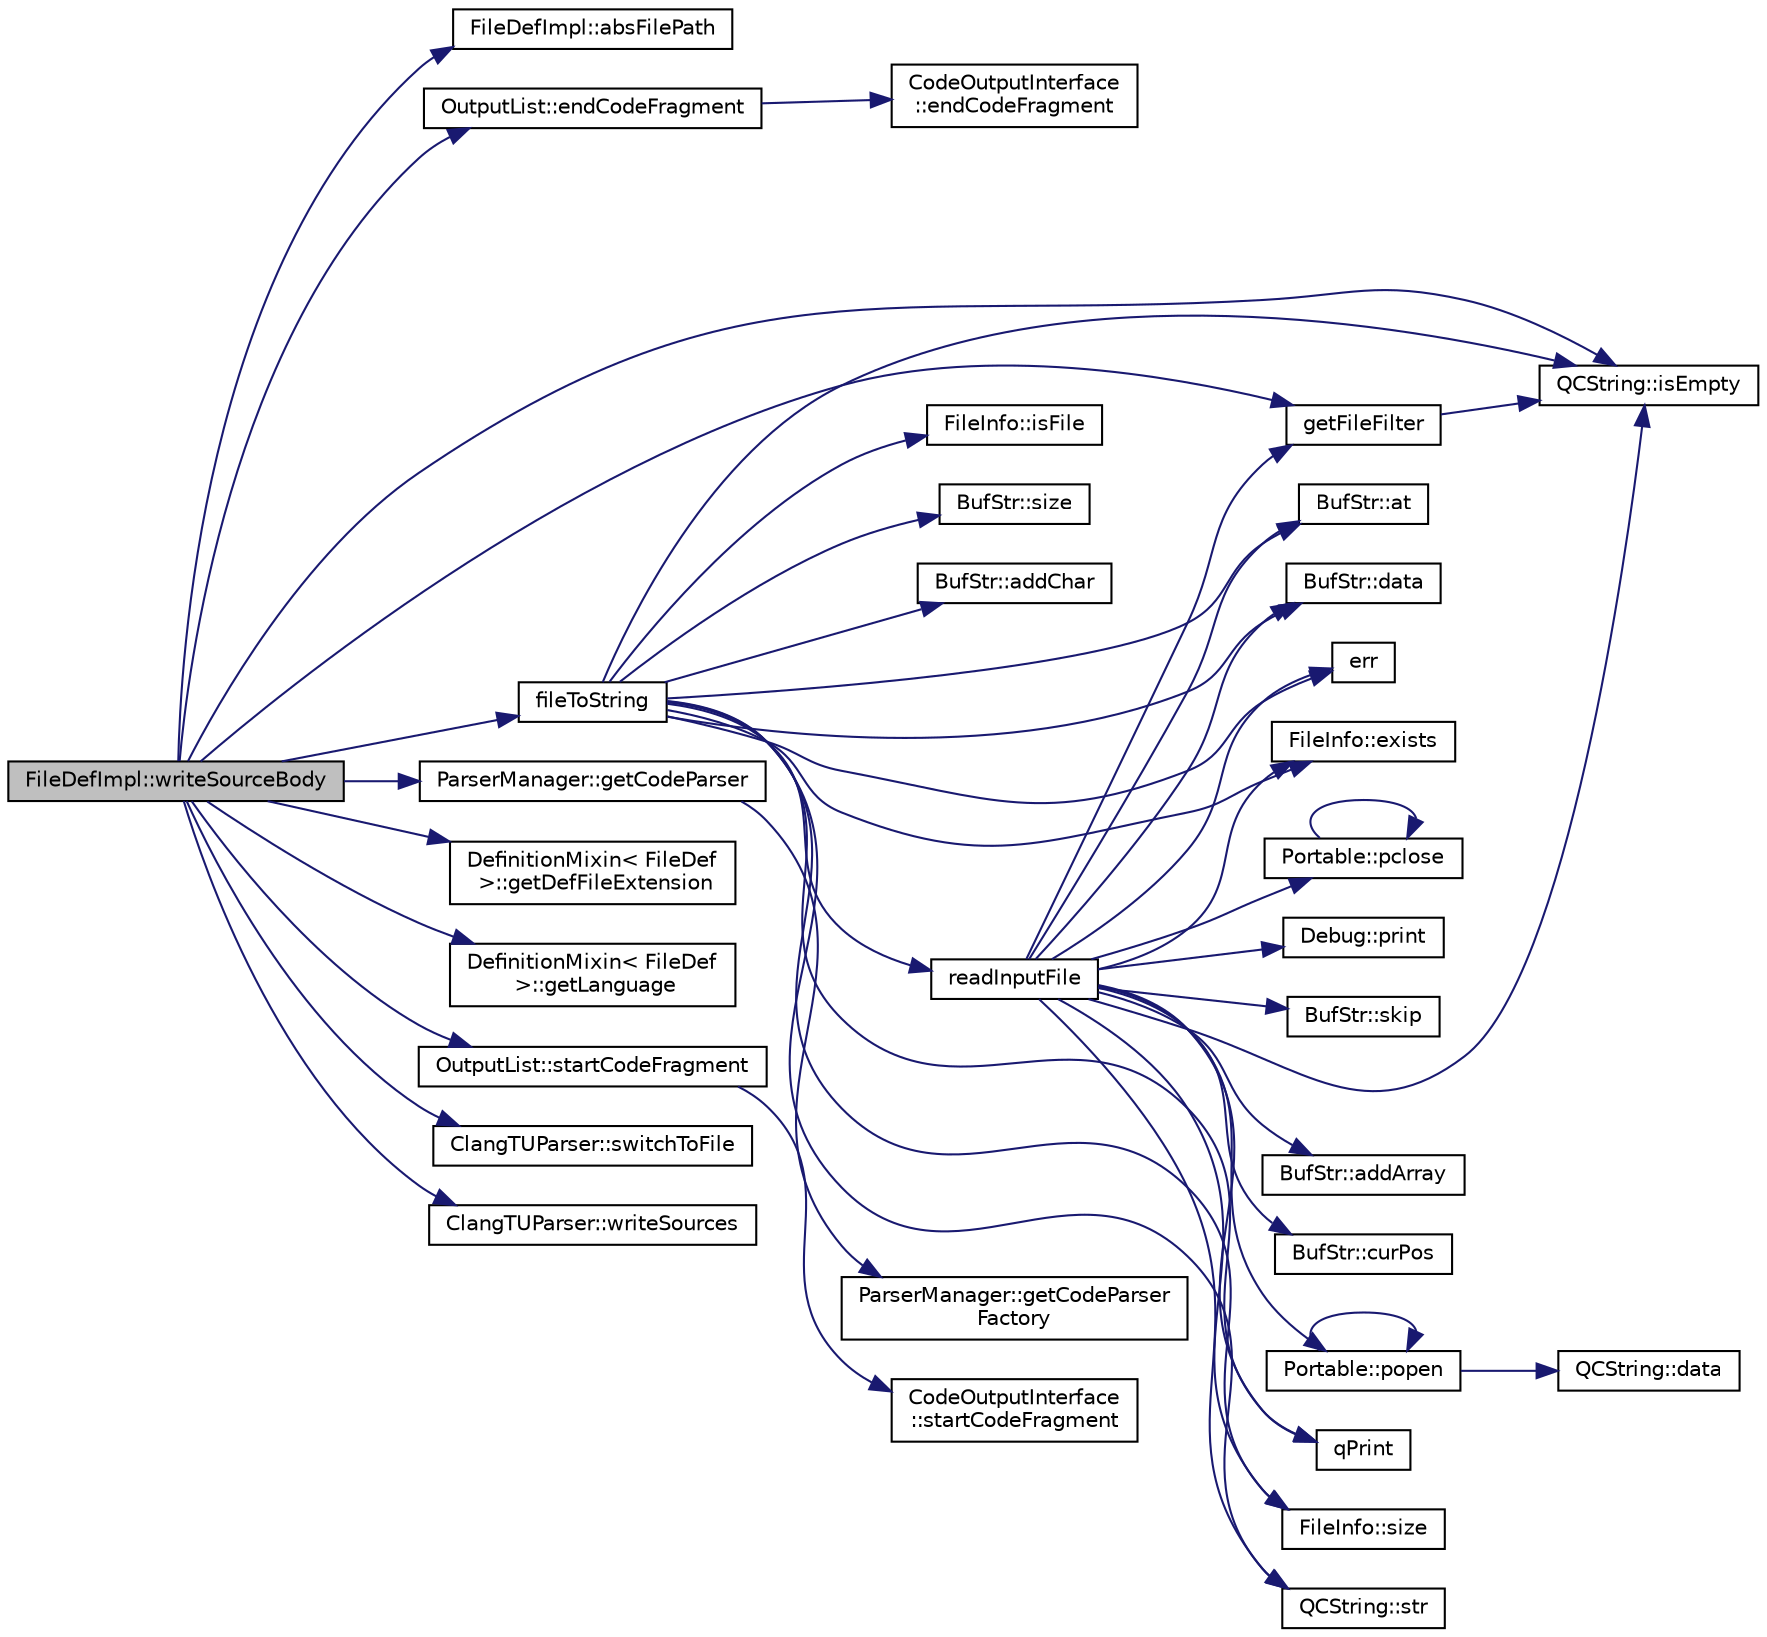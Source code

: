 digraph "FileDefImpl::writeSourceBody"
{
 // LATEX_PDF_SIZE
  edge [fontname="Helvetica",fontsize="10",labelfontname="Helvetica",labelfontsize="10"];
  node [fontname="Helvetica",fontsize="10",shape=record];
  rankdir="LR";
  Node1 [label="FileDefImpl::writeSourceBody",height=0.2,width=0.4,color="black", fillcolor="grey75", style="filled", fontcolor="black",tooltip=" "];
  Node1 -> Node2 [color="midnightblue",fontsize="10",style="solid"];
  Node2 [label="FileDefImpl::absFilePath",height=0.2,width=0.4,color="black", fillcolor="white", style="filled",URL="$classFileDefImpl.html#a6270f349b4f37f2106838ef9e463acb0",tooltip=" "];
  Node1 -> Node3 [color="midnightblue",fontsize="10",style="solid"];
  Node3 [label="OutputList::endCodeFragment",height=0.2,width=0.4,color="black", fillcolor="white", style="filled",URL="$classOutputList.html#a66e38ea1b9e69c4c61f878cabe93f644",tooltip=" "];
  Node3 -> Node4 [color="midnightblue",fontsize="10",style="solid"];
  Node4 [label="CodeOutputInterface\l::endCodeFragment",height=0.2,width=0.4,color="black", fillcolor="white", style="filled",URL="$classCodeOutputInterface.html#ac9647197ce79f900eacb4c9330728796",tooltip=" "];
  Node1 -> Node5 [color="midnightblue",fontsize="10",style="solid"];
  Node5 [label="fileToString",height=0.2,width=0.4,color="black", fillcolor="white", style="filled",URL="$util_8cpp.html#a71d0079fa5936a41b6ff2d1ca5eb5480",tooltip=" "];
  Node5 -> Node6 [color="midnightblue",fontsize="10",style="solid"];
  Node6 [label="BufStr::addChar",height=0.2,width=0.4,color="black", fillcolor="white", style="filled",URL="$classBufStr.html#a36ec062edea86b33b794eeab37f32b1c",tooltip=" "];
  Node5 -> Node7 [color="midnightblue",fontsize="10",style="solid"];
  Node7 [label="BufStr::at",height=0.2,width=0.4,color="black", fillcolor="white", style="filled",URL="$classBufStr.html#a9e4d9a1bd1d8f92d3994aff224ebaaf8",tooltip=" "];
  Node5 -> Node8 [color="midnightblue",fontsize="10",style="solid"];
  Node8 [label="BufStr::data",height=0.2,width=0.4,color="black", fillcolor="white", style="filled",URL="$classBufStr.html#a38f1315046acdef23cab4dc53c6eda2b",tooltip=" "];
  Node5 -> Node9 [color="midnightblue",fontsize="10",style="solid"];
  Node9 [label="err",height=0.2,width=0.4,color="black", fillcolor="white", style="filled",URL="$message_8cpp.html#aede5746344fdce99647541101eaa7f06",tooltip=" "];
  Node5 -> Node10 [color="midnightblue",fontsize="10",style="solid"];
  Node10 [label="FileInfo::exists",height=0.2,width=0.4,color="black", fillcolor="white", style="filled",URL="$classFileInfo.html#a47d49db8cb8797153885c4d5b7b0911f",tooltip=" "];
  Node5 -> Node11 [color="midnightblue",fontsize="10",style="solid"];
  Node11 [label="QCString::isEmpty",height=0.2,width=0.4,color="black", fillcolor="white", style="filled",URL="$classQCString.html#a621c4090d69ad7d05ef8e5234376c3d8",tooltip=" "];
  Node5 -> Node12 [color="midnightblue",fontsize="10",style="solid"];
  Node12 [label="FileInfo::isFile",height=0.2,width=0.4,color="black", fillcolor="white", style="filled",URL="$classFileInfo.html#ab7840bb4fca4b3d9938c1b3f0e1352ef",tooltip=" "];
  Node5 -> Node13 [color="midnightblue",fontsize="10",style="solid"];
  Node13 [label="qPrint",height=0.2,width=0.4,color="black", fillcolor="white", style="filled",URL="$qcstring_8h.html#a9851ebb5ae2f65b4d2b1d08421edbfd2",tooltip=" "];
  Node5 -> Node14 [color="midnightblue",fontsize="10",style="solid"];
  Node14 [label="readInputFile",height=0.2,width=0.4,color="black", fillcolor="white", style="filled",URL="$util_8cpp.html#a072282000f8267019c6fa91b63b359c9",tooltip="read a file name fileName and optionally filter and transcode it"];
  Node14 -> Node15 [color="midnightblue",fontsize="10",style="solid"];
  Node15 [label="BufStr::addArray",height=0.2,width=0.4,color="black", fillcolor="white", style="filled",URL="$classBufStr.html#a1b51ff3c6cd8c69cd32992570ef109d4",tooltip=" "];
  Node14 -> Node7 [color="midnightblue",fontsize="10",style="solid"];
  Node14 -> Node16 [color="midnightblue",fontsize="10",style="solid"];
  Node16 [label="BufStr::curPos",height=0.2,width=0.4,color="black", fillcolor="white", style="filled",URL="$classBufStr.html#a3d71cf69bfeaa8fa67bc3b85c41c3723",tooltip=" "];
  Node14 -> Node8 [color="midnightblue",fontsize="10",style="solid"];
  Node14 -> Node9 [color="midnightblue",fontsize="10",style="solid"];
  Node14 -> Node10 [color="midnightblue",fontsize="10",style="solid"];
  Node14 -> Node17 [color="midnightblue",fontsize="10",style="solid"];
  Node17 [label="getFileFilter",height=0.2,width=0.4,color="black", fillcolor="white", style="filled",URL="$util_8cpp.html#ad4426e053bb11589c58bd5c6828817e2",tooltip=" "];
  Node17 -> Node11 [color="midnightblue",fontsize="10",style="solid"];
  Node14 -> Node11 [color="midnightblue",fontsize="10",style="solid"];
  Node14 -> Node18 [color="midnightblue",fontsize="10",style="solid"];
  Node18 [label="Portable::pclose",height=0.2,width=0.4,color="black", fillcolor="white", style="filled",URL="$namespacePortable.html#a6cde8cab8c3dc3397ea5c6030fbf6e84",tooltip=" "];
  Node18 -> Node18 [color="midnightblue",fontsize="10",style="solid"];
  Node14 -> Node19 [color="midnightblue",fontsize="10",style="solid"];
  Node19 [label="Portable::popen",height=0.2,width=0.4,color="black", fillcolor="white", style="filled",URL="$namespacePortable.html#a15b92ac03be9e8f4d95d5e881342d83c",tooltip=" "];
  Node19 -> Node20 [color="midnightblue",fontsize="10",style="solid"];
  Node20 [label="QCString::data",height=0.2,width=0.4,color="black", fillcolor="white", style="filled",URL="$classQCString.html#ac3aa3ac1a1c36d3305eba22a2eb0d098",tooltip=" "];
  Node19 -> Node19 [color="midnightblue",fontsize="10",style="solid"];
  Node14 -> Node21 [color="midnightblue",fontsize="10",style="solid"];
  Node21 [label="Debug::print",height=0.2,width=0.4,color="black", fillcolor="white", style="filled",URL="$classDebug.html#a5d86ffebf96f9f75b6c957db5f831da3",tooltip=" "];
  Node14 -> Node13 [color="midnightblue",fontsize="10",style="solid"];
  Node14 -> Node22 [color="midnightblue",fontsize="10",style="solid"];
  Node22 [label="FileInfo::size",height=0.2,width=0.4,color="black", fillcolor="white", style="filled",URL="$classFileInfo.html#a5b5da50c67491de7a7e96ee10ccb9b1a",tooltip=" "];
  Node14 -> Node23 [color="midnightblue",fontsize="10",style="solid"];
  Node23 [label="BufStr::skip",height=0.2,width=0.4,color="black", fillcolor="white", style="filled",URL="$classBufStr.html#af3a94f59f1f7326281202943ed631518",tooltip=" "];
  Node14 -> Node24 [color="midnightblue",fontsize="10",style="solid"];
  Node24 [label="QCString::str",height=0.2,width=0.4,color="black", fillcolor="white", style="filled",URL="$classQCString.html#a9824b07232eea418ab3b3e7dc3178eec",tooltip=" "];
  Node5 -> Node25 [color="midnightblue",fontsize="10",style="solid"];
  Node25 [label="BufStr::size",height=0.2,width=0.4,color="black", fillcolor="white", style="filled",URL="$classBufStr.html#a05a5b09aa190249aaa59b5ddcf0bddc6",tooltip=" "];
  Node5 -> Node22 [color="midnightblue",fontsize="10",style="solid"];
  Node5 -> Node24 [color="midnightblue",fontsize="10",style="solid"];
  Node1 -> Node26 [color="midnightblue",fontsize="10",style="solid"];
  Node26 [label="ParserManager::getCodeParser",height=0.2,width=0.4,color="black", fillcolor="white", style="filled",URL="$classParserManager.html#a691952e0c5c944e83d4a6e88117471a6",tooltip=" "];
  Node26 -> Node27 [color="midnightblue",fontsize="10",style="solid"];
  Node27 [label="ParserManager::getCodeParser\lFactory",height=0.2,width=0.4,color="black", fillcolor="white", style="filled",URL="$classParserManager.html#a8f767ea4b80602eec90e5fa4a5c2b008",tooltip=" "];
  Node1 -> Node28 [color="midnightblue",fontsize="10",style="solid"];
  Node28 [label="DefinitionMixin\< FileDef\l \>::getDefFileExtension",height=0.2,width=0.4,color="black", fillcolor="white", style="filled",URL="$classDefinitionMixin.html#a5eeae5afe4997b4693c6f31849871538",tooltip=" "];
  Node1 -> Node17 [color="midnightblue",fontsize="10",style="solid"];
  Node1 -> Node29 [color="midnightblue",fontsize="10",style="solid"];
  Node29 [label="DefinitionMixin\< FileDef\l \>::getLanguage",height=0.2,width=0.4,color="black", fillcolor="white", style="filled",URL="$classDefinitionMixin.html#a2ec39daf3ce8b2fcbeb38da43e840397",tooltip=" "];
  Node1 -> Node11 [color="midnightblue",fontsize="10",style="solid"];
  Node1 -> Node30 [color="midnightblue",fontsize="10",style="solid"];
  Node30 [label="OutputList::startCodeFragment",height=0.2,width=0.4,color="black", fillcolor="white", style="filled",URL="$classOutputList.html#ab8048786afa475078680bd2b7583d1cf",tooltip=" "];
  Node30 -> Node31 [color="midnightblue",fontsize="10",style="solid"];
  Node31 [label="CodeOutputInterface\l::startCodeFragment",height=0.2,width=0.4,color="black", fillcolor="white", style="filled",URL="$classCodeOutputInterface.html#a8bfe3442097c1cba7701050c9a07e559",tooltip=" "];
  Node1 -> Node32 [color="midnightblue",fontsize="10",style="solid"];
  Node32 [label="ClangTUParser::switchToFile",height=0.2,width=0.4,color="black", fillcolor="white", style="filled",URL="$classClangTUParser.html#a6cc2a92490b9356caccec16a1691d6f6",tooltip=" "];
  Node1 -> Node33 [color="midnightblue",fontsize="10",style="solid"];
  Node33 [label="ClangTUParser::writeSources",height=0.2,width=0.4,color="black", fillcolor="white", style="filled",URL="$classClangTUParser.html#a2ad9346acb0e075b32e697f21574155e",tooltip=" "];
}
